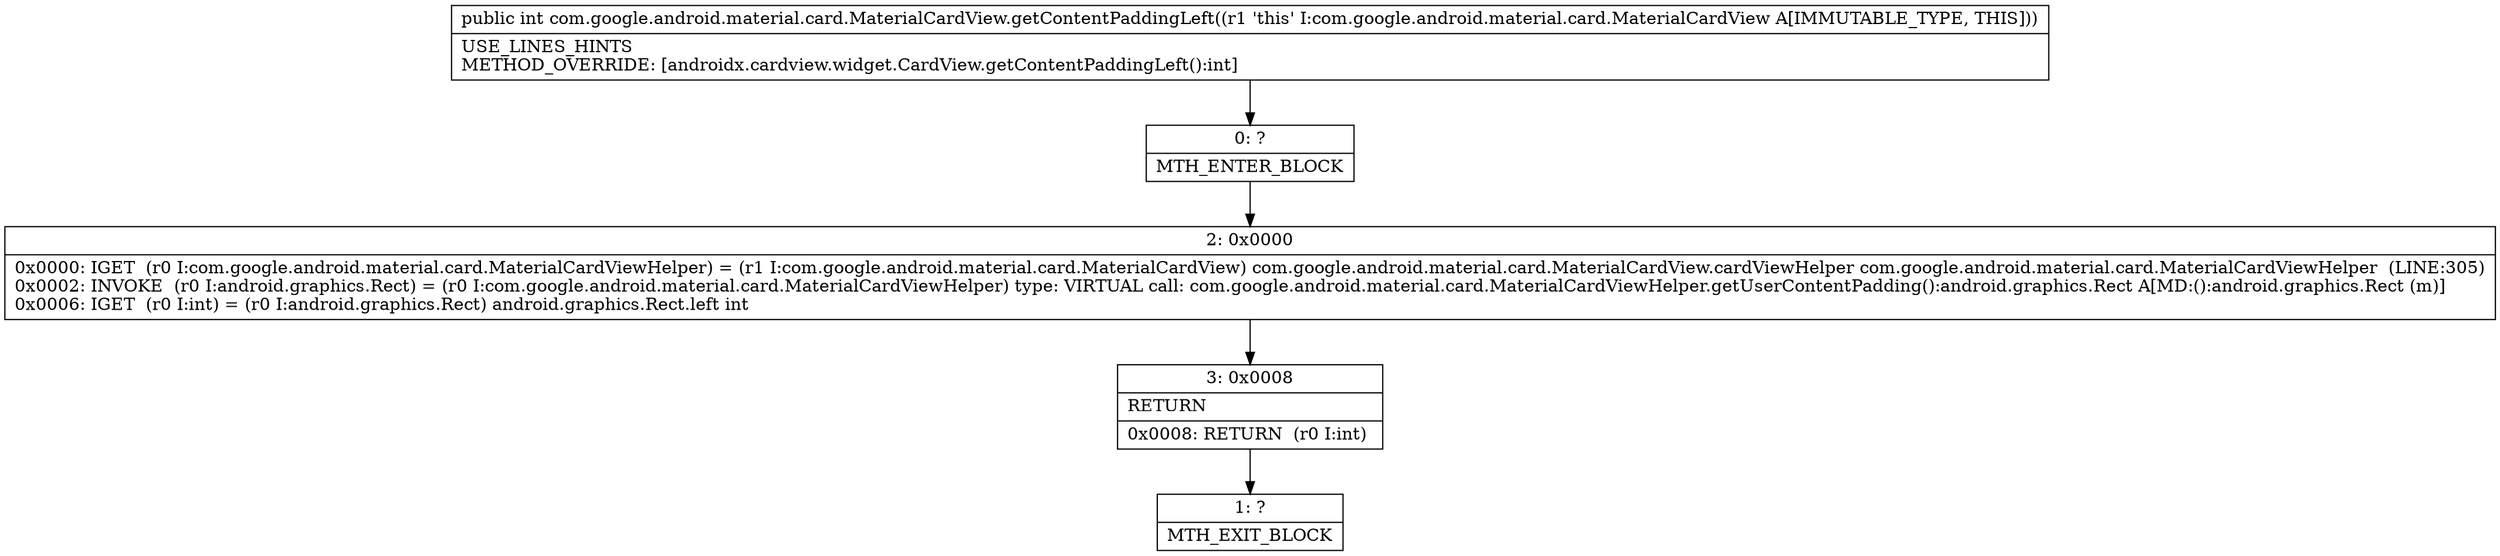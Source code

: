 digraph "CFG forcom.google.android.material.card.MaterialCardView.getContentPaddingLeft()I" {
Node_0 [shape=record,label="{0\:\ ?|MTH_ENTER_BLOCK\l}"];
Node_2 [shape=record,label="{2\:\ 0x0000|0x0000: IGET  (r0 I:com.google.android.material.card.MaterialCardViewHelper) = (r1 I:com.google.android.material.card.MaterialCardView) com.google.android.material.card.MaterialCardView.cardViewHelper com.google.android.material.card.MaterialCardViewHelper  (LINE:305)\l0x0002: INVOKE  (r0 I:android.graphics.Rect) = (r0 I:com.google.android.material.card.MaterialCardViewHelper) type: VIRTUAL call: com.google.android.material.card.MaterialCardViewHelper.getUserContentPadding():android.graphics.Rect A[MD:():android.graphics.Rect (m)]\l0x0006: IGET  (r0 I:int) = (r0 I:android.graphics.Rect) android.graphics.Rect.left int \l}"];
Node_3 [shape=record,label="{3\:\ 0x0008|RETURN\l|0x0008: RETURN  (r0 I:int) \l}"];
Node_1 [shape=record,label="{1\:\ ?|MTH_EXIT_BLOCK\l}"];
MethodNode[shape=record,label="{public int com.google.android.material.card.MaterialCardView.getContentPaddingLeft((r1 'this' I:com.google.android.material.card.MaterialCardView A[IMMUTABLE_TYPE, THIS]))  | USE_LINES_HINTS\lMETHOD_OVERRIDE: [androidx.cardview.widget.CardView.getContentPaddingLeft():int]\l}"];
MethodNode -> Node_0;Node_0 -> Node_2;
Node_2 -> Node_3;
Node_3 -> Node_1;
}

